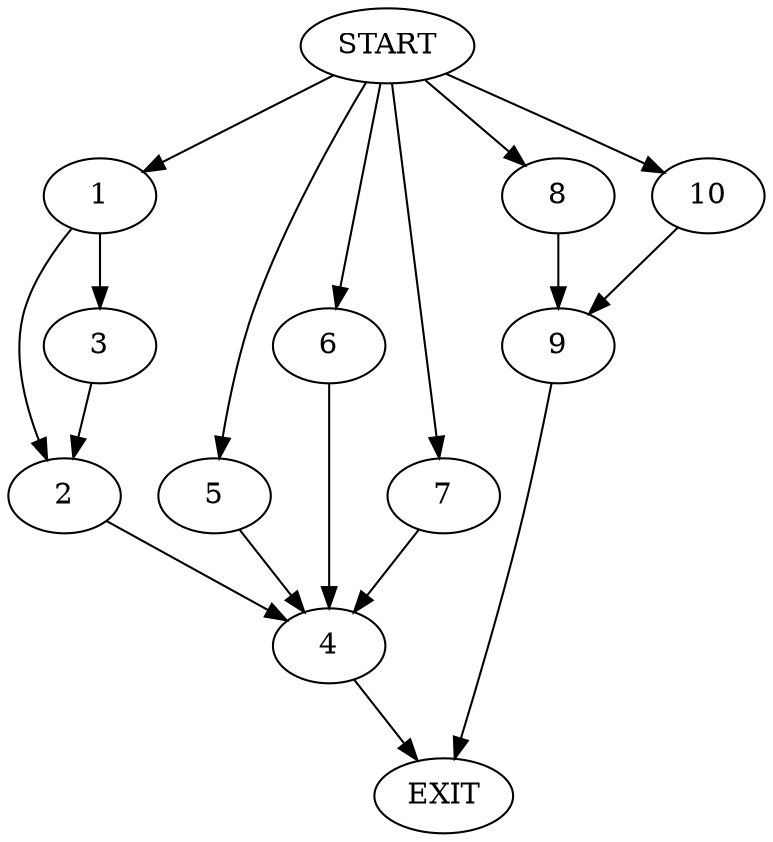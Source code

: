 digraph {
0 [label="START"]
11 [label="EXIT"]
0 -> 1
1 -> 2
1 -> 3
3 -> 2
2 -> 4
4 -> 11
0 -> 5
5 -> 4
0 -> 6
6 -> 4
0 -> 7
7 -> 4
0 -> 8
8 -> 9
9 -> 11
0 -> 10
10 -> 9
}
